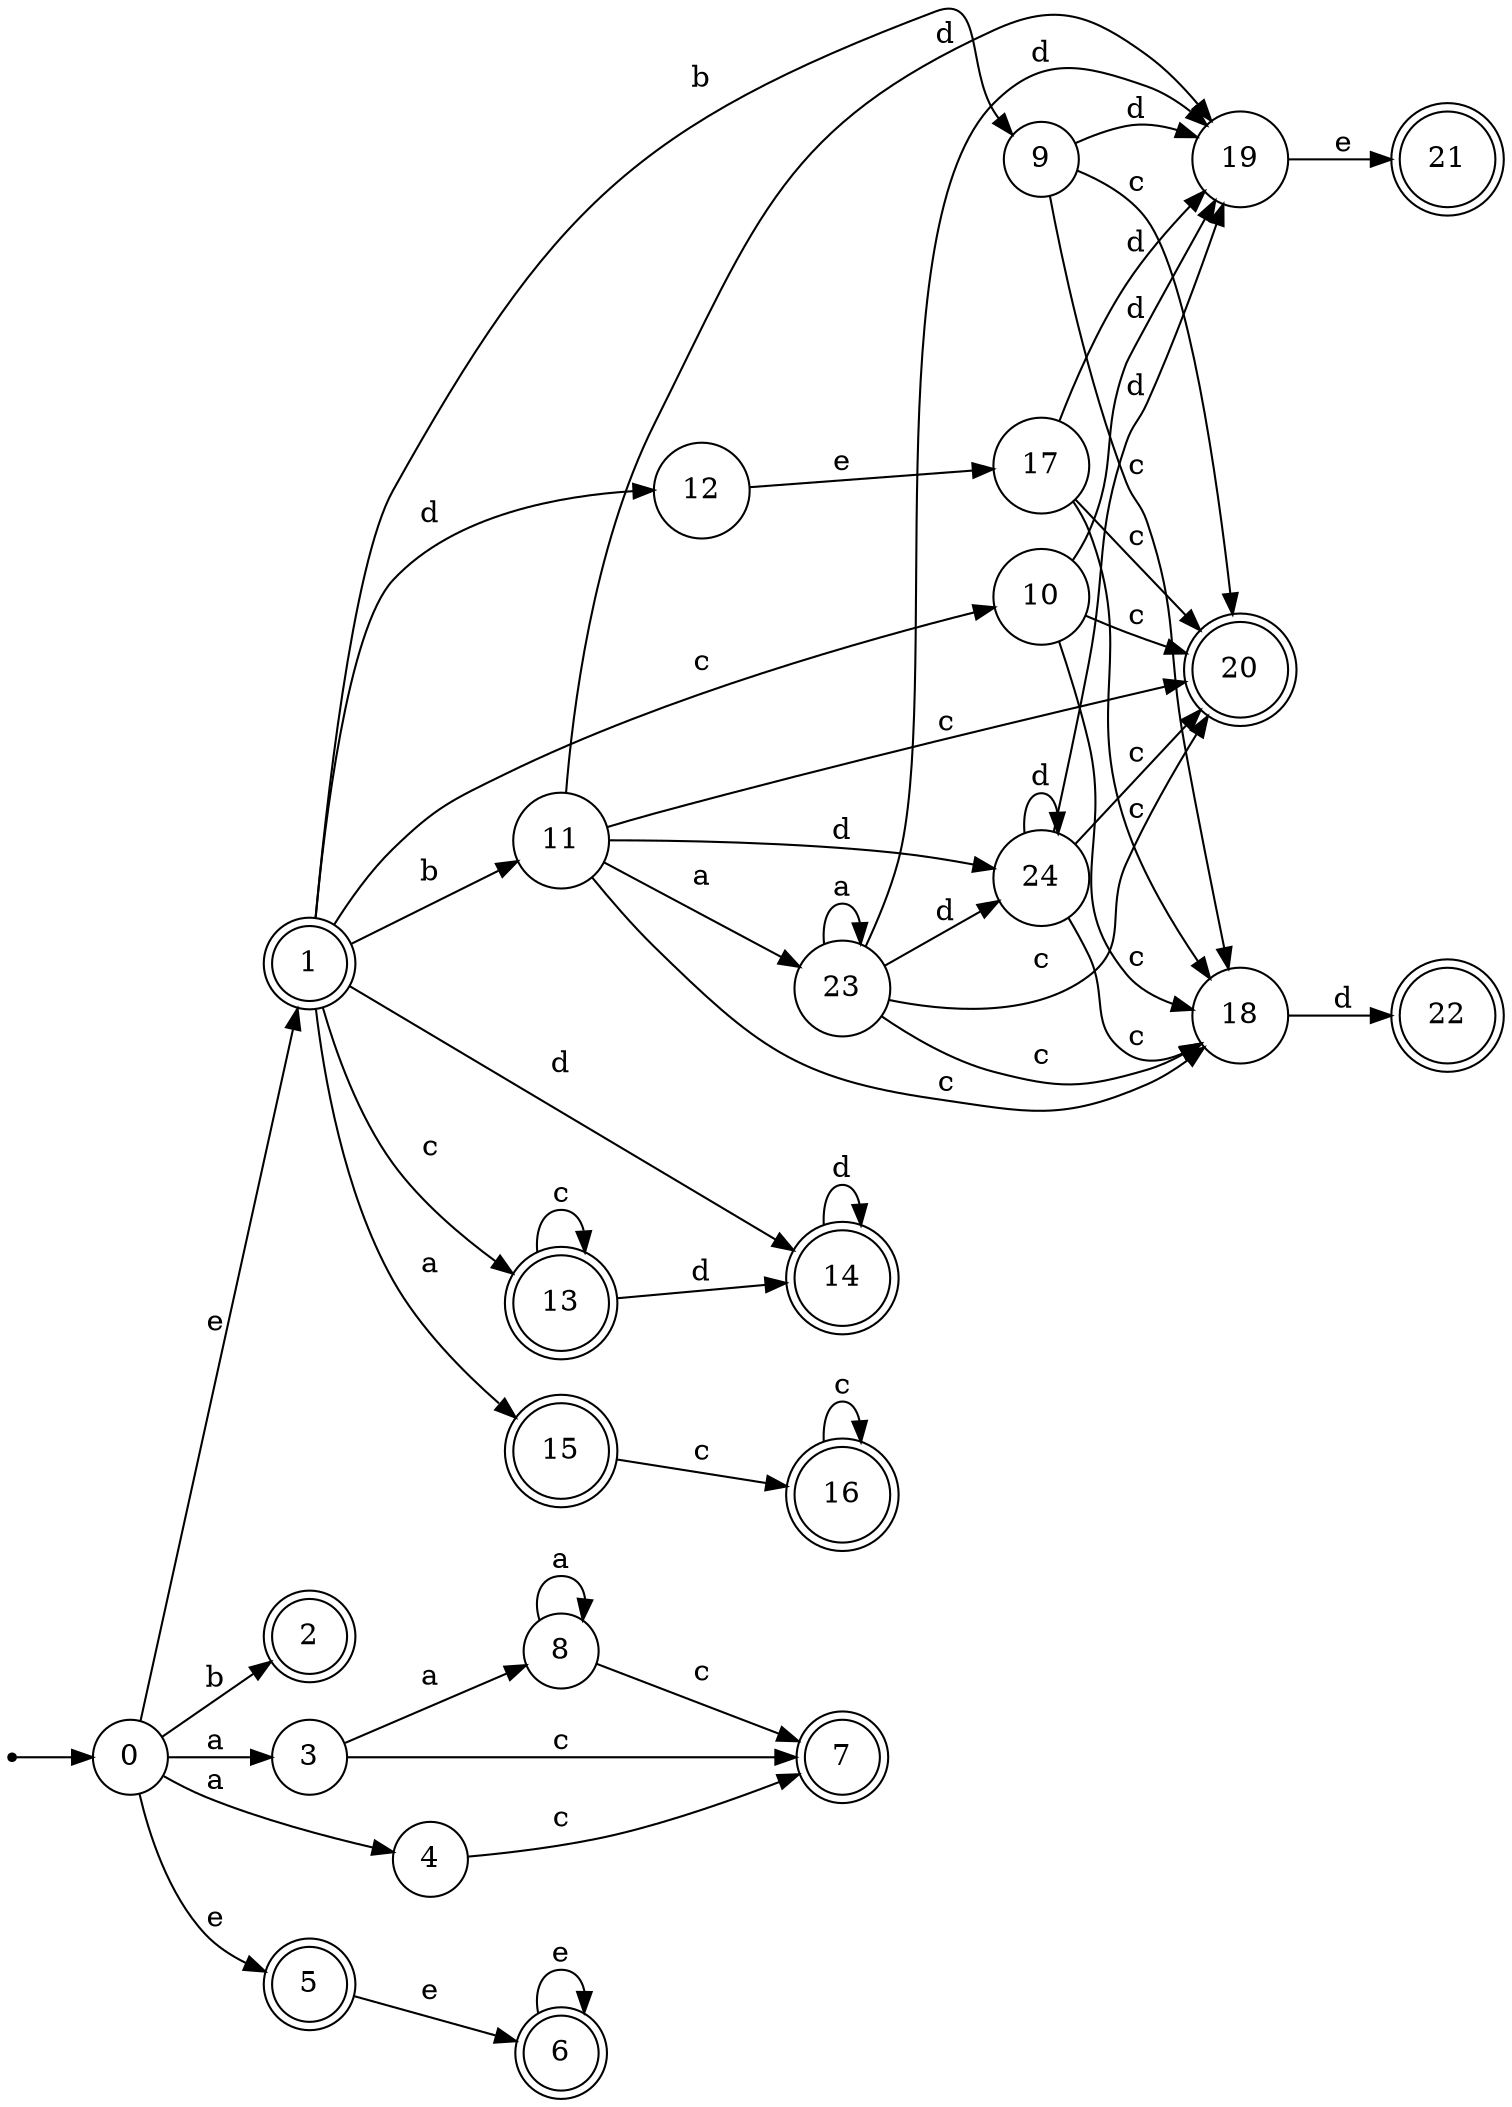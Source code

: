 digraph finite_state_machine {
rankdir=LR;
size="20,20";
node [shape = point]; "dummy0"
node [shape = circle]; "0";
"dummy0" -> "0";
node [shape = doublecircle]; "1";node [shape = doublecircle]; "2";node [shape = circle]; "3";
node [shape = circle]; "4";
node [shape = doublecircle]; "5";node [shape = doublecircle]; "6";node [shape = doublecircle]; "7";node [shape = circle]; "8";
node [shape = circle]; "9";
node [shape = circle]; "10";
node [shape = circle]; "11";
node [shape = circle]; "12";
node [shape = doublecircle]; "13";node [shape = doublecircle]; "14";node [shape = doublecircle]; "15";node [shape = doublecircle]; "16";node [shape = circle]; "17";
node [shape = circle]; "18";
node [shape = circle]; "19";
node [shape = doublecircle]; "20";node [shape = doublecircle]; "21";node [shape = doublecircle]; "22";node [shape = circle]; "23";
node [shape = circle]; "24";
"0" -> "1" [label = "e"];
 "0" -> "5" [label = "e"];
 "0" -> "2" [label = "b"];
 "0" -> "3" [label = "a"];
 "0" -> "4" [label = "a"];
 "5" -> "6" [label = "e"];
 "6" -> "6" [label = "e"];
 "4" -> "7" [label = "c"];
 "3" -> "8" [label = "a"];
 "3" -> "7" [label = "c"];
 "8" -> "8" [label = "a"];
 "8" -> "7" [label = "c"];
 "1" -> "9" [label = "b"];
 "1" -> "11" [label = "b"];
 "1" -> "10" [label = "c"];
 "1" -> "13" [label = "c"];
 "1" -> "12" [label = "d"];
 "1" -> "14" [label = "d"];
 "1" -> "15" [label = "a"];
 "15" -> "16" [label = "c"];
 "16" -> "16" [label = "c"];
 "14" -> "14" [label = "d"];
 "13" -> "13" [label = "c"];
 "13" -> "14" [label = "d"];
 "12" -> "17" [label = "e"];
 "17" -> "18" [label = "c"];
 "17" -> "20" [label = "c"];
 "17" -> "19" [label = "d"];
 "19" -> "21" [label = "e"];
 "18" -> "22" [label = "d"];
 "11" -> "23" [label = "a"];
 "11" -> "24" [label = "d"];
 "11" -> "19" [label = "d"];
 "11" -> "18" [label = "c"];
 "11" -> "20" [label = "c"];
 "24" -> "24" [label = "d"];
 "24" -> "19" [label = "d"];
 "24" -> "18" [label = "c"];
 "24" -> "20" [label = "c"];
 "23" -> "23" [label = "a"];
 "23" -> "24" [label = "d"];
 "23" -> "19" [label = "d"];
 "23" -> "18" [label = "c"];
 "23" -> "20" [label = "c"];
 "10" -> "18" [label = "c"];
 "10" -> "20" [label = "c"];
 "10" -> "19" [label = "d"];
 "9" -> "18" [label = "c"];
 "9" -> "20" [label = "c"];
 "9" -> "19" [label = "d"];
 }
